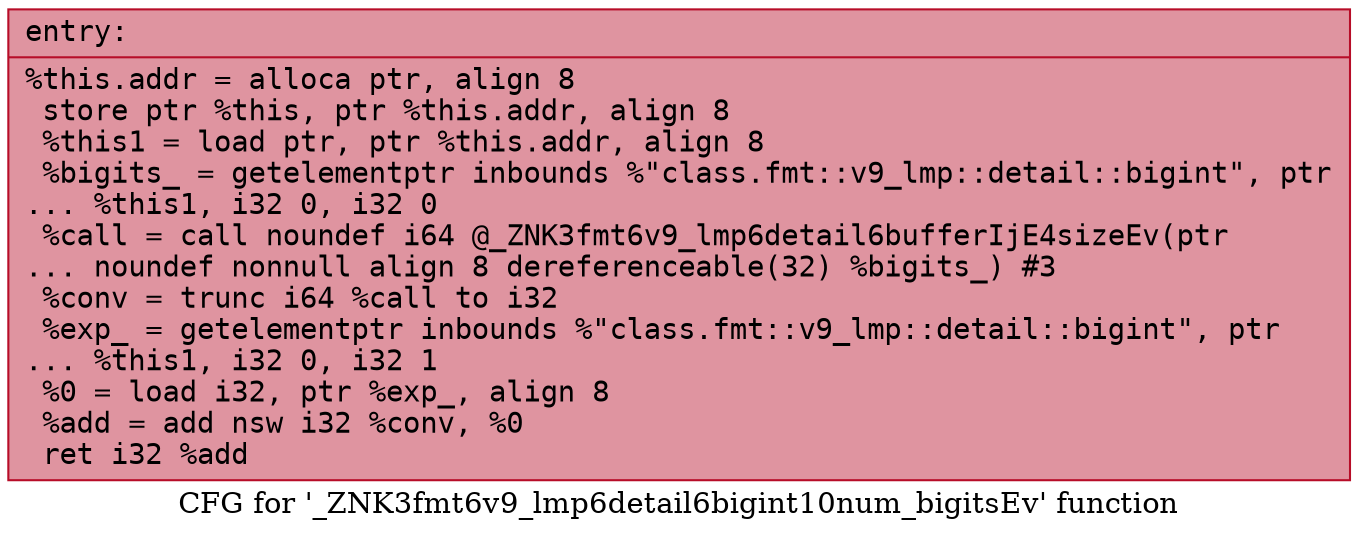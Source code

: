 digraph "CFG for '_ZNK3fmt6v9_lmp6detail6bigint10num_bigitsEv' function" {
	label="CFG for '_ZNK3fmt6v9_lmp6detail6bigint10num_bigitsEv' function";

	Node0x556bfec8b820 [shape=record,color="#b70d28ff", style=filled, fillcolor="#b70d2870" fontname="Courier",label="{entry:\l|  %this.addr = alloca ptr, align 8\l  store ptr %this, ptr %this.addr, align 8\l  %this1 = load ptr, ptr %this.addr, align 8\l  %bigits_ = getelementptr inbounds %\"class.fmt::v9_lmp::detail::bigint\", ptr\l... %this1, i32 0, i32 0\l  %call = call noundef i64 @_ZNK3fmt6v9_lmp6detail6bufferIjE4sizeEv(ptr\l... noundef nonnull align 8 dereferenceable(32) %bigits_) #3\l  %conv = trunc i64 %call to i32\l  %exp_ = getelementptr inbounds %\"class.fmt::v9_lmp::detail::bigint\", ptr\l... %this1, i32 0, i32 1\l  %0 = load i32, ptr %exp_, align 8\l  %add = add nsw i32 %conv, %0\l  ret i32 %add\l}"];
}
